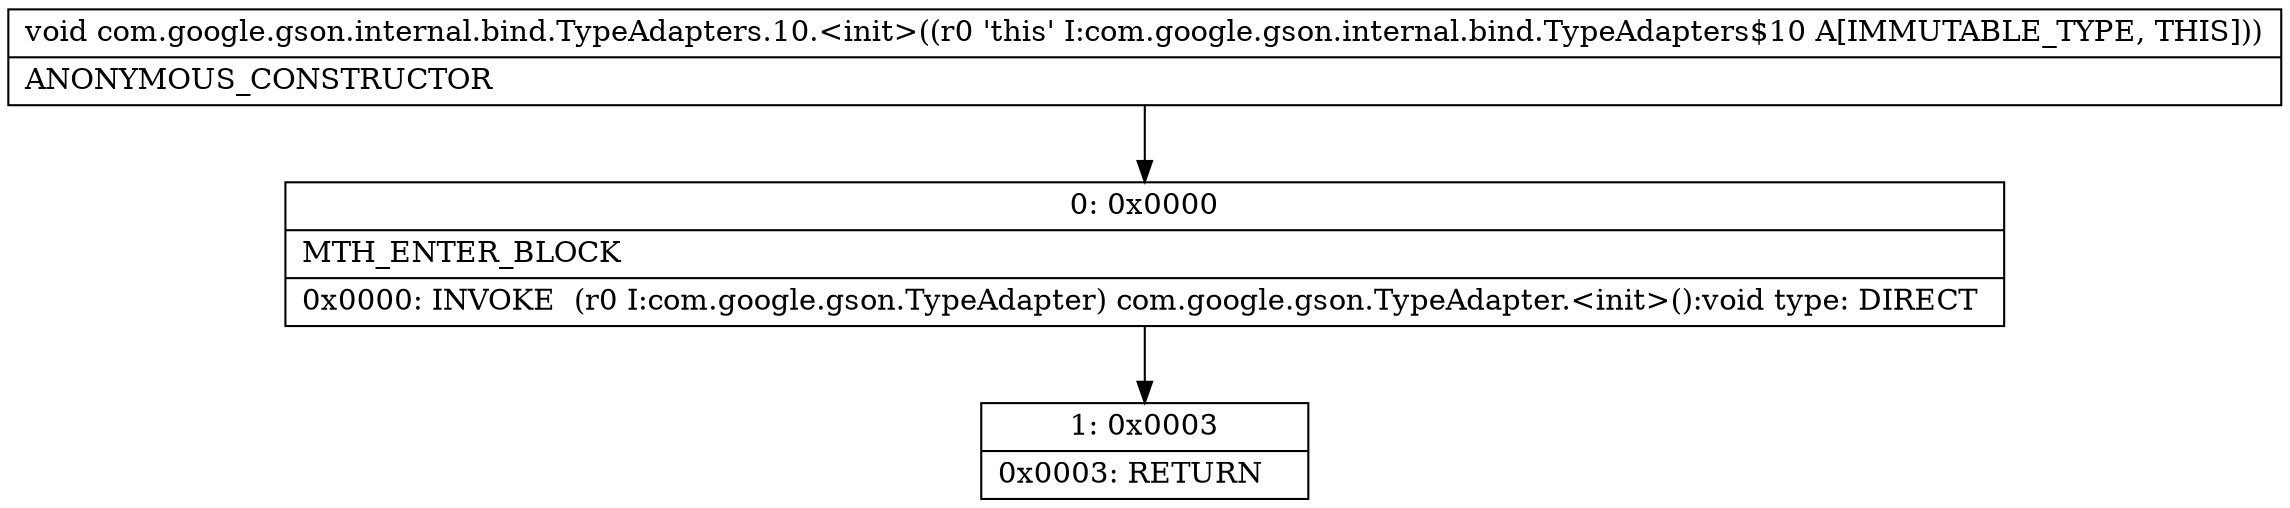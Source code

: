 digraph "CFG forcom.google.gson.internal.bind.TypeAdapters.10.\<init\>()V" {
Node_0 [shape=record,label="{0\:\ 0x0000|MTH_ENTER_BLOCK\l|0x0000: INVOKE  (r0 I:com.google.gson.TypeAdapter) com.google.gson.TypeAdapter.\<init\>():void type: DIRECT \l}"];
Node_1 [shape=record,label="{1\:\ 0x0003|0x0003: RETURN   \l}"];
MethodNode[shape=record,label="{void com.google.gson.internal.bind.TypeAdapters.10.\<init\>((r0 'this' I:com.google.gson.internal.bind.TypeAdapters$10 A[IMMUTABLE_TYPE, THIS]))  | ANONYMOUS_CONSTRUCTOR\l}"];
MethodNode -> Node_0;
Node_0 -> Node_1;
}

